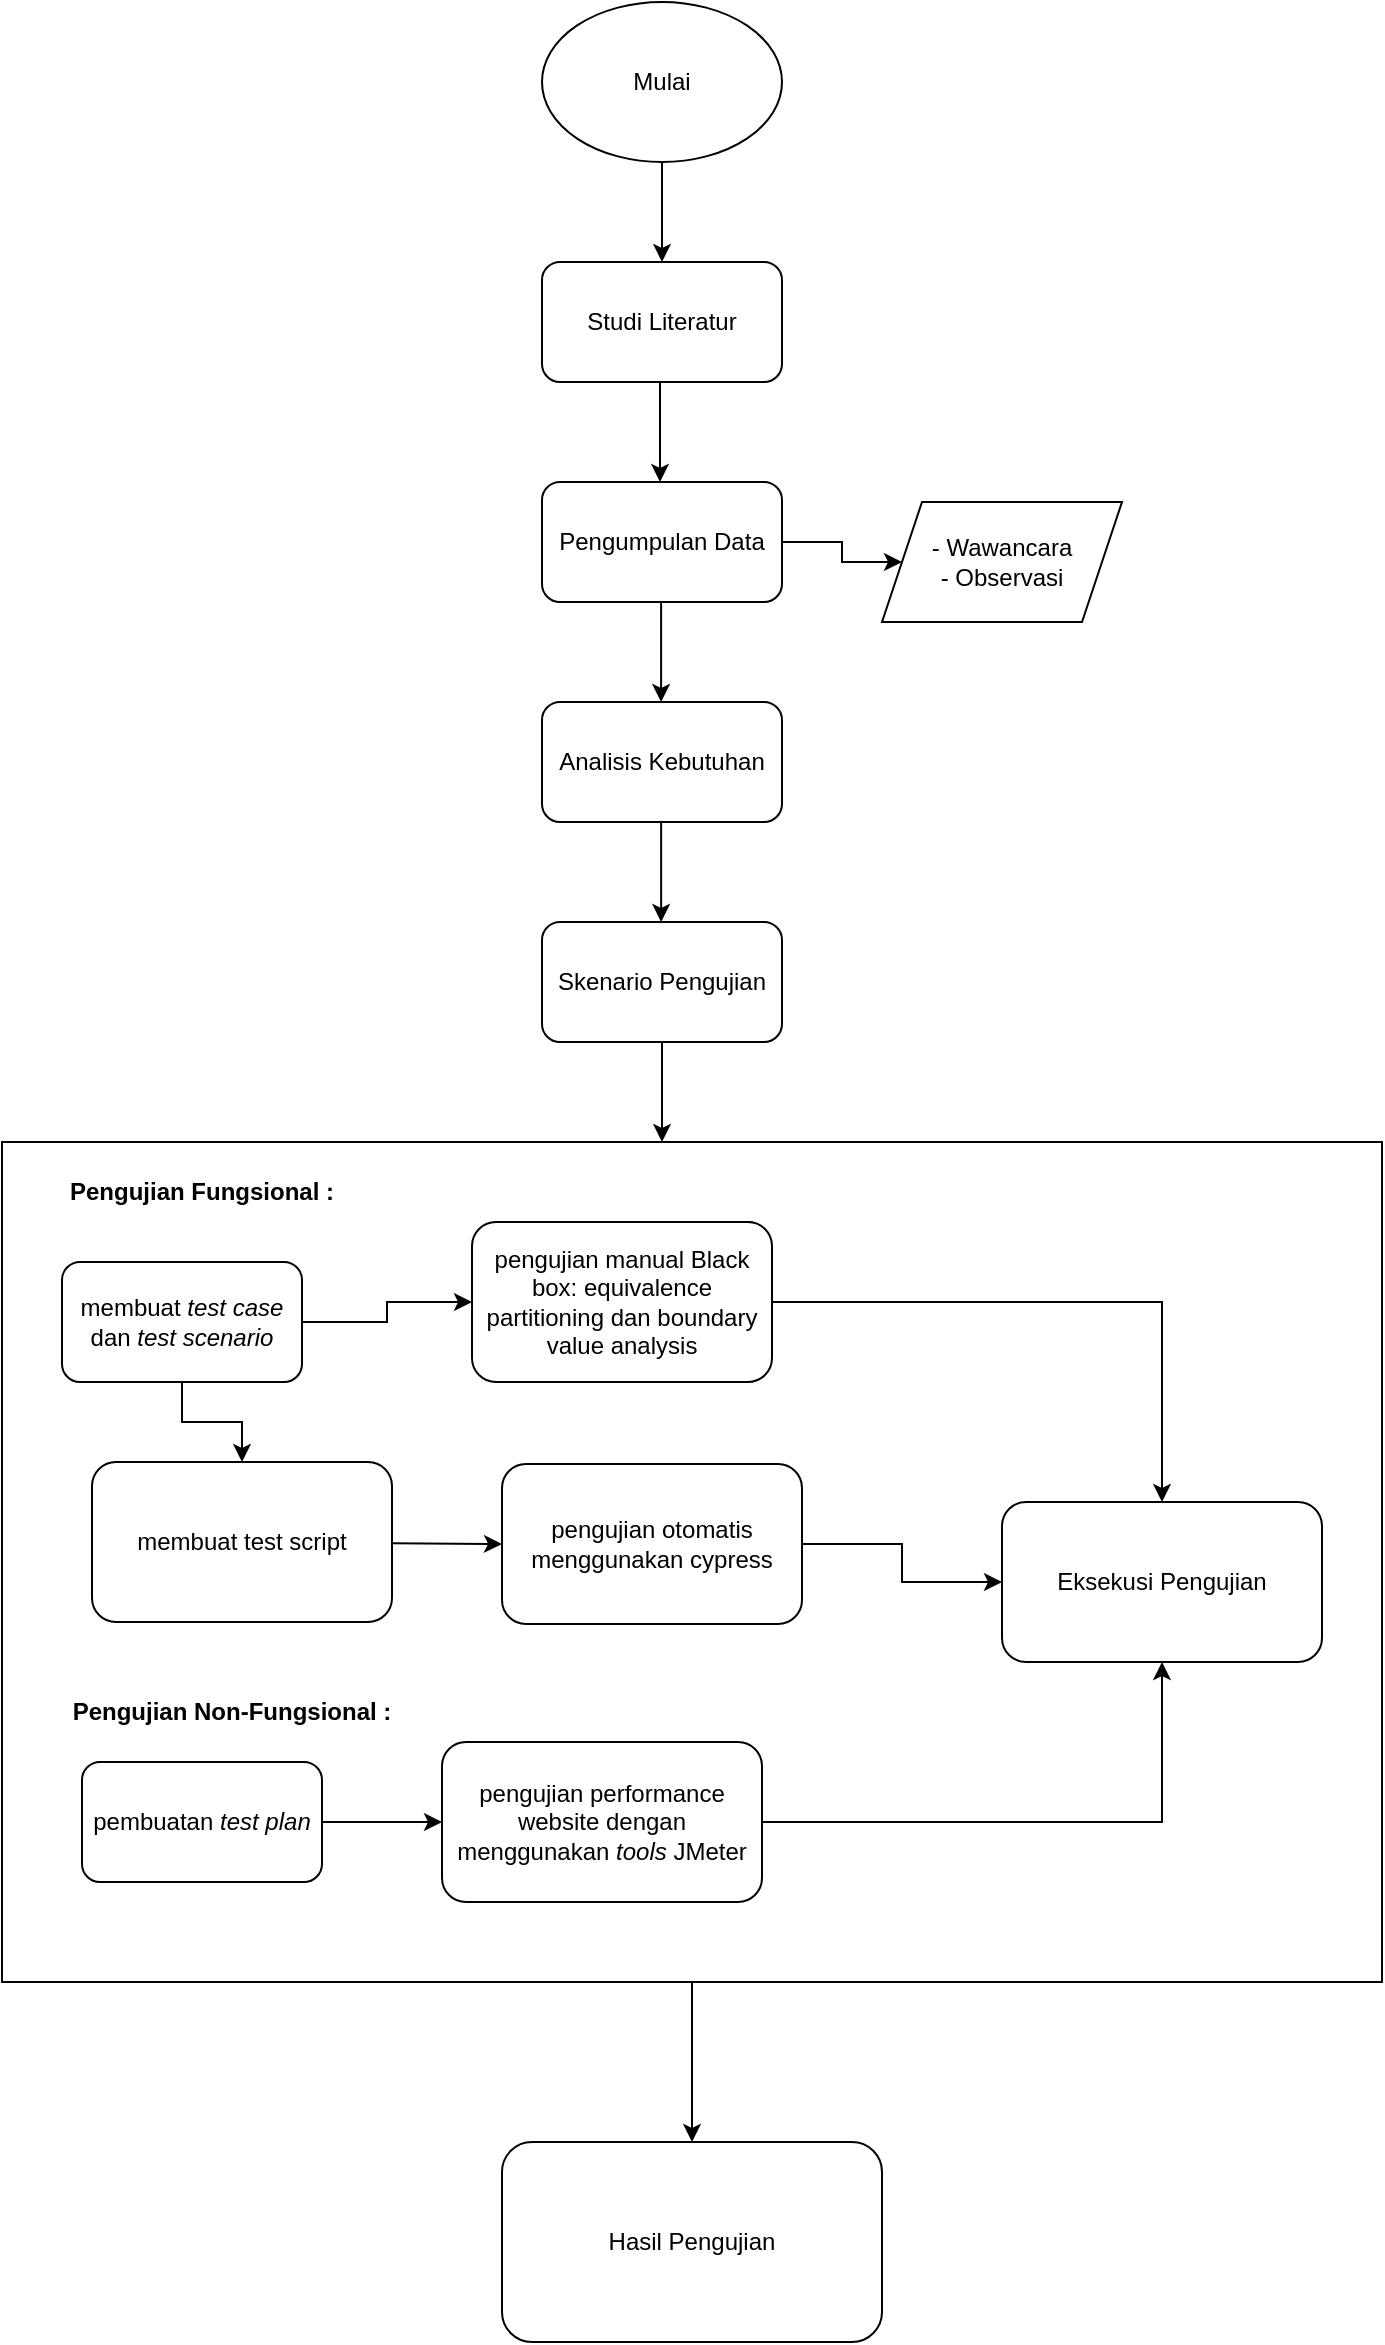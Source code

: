 <mxfile version="24.0.7" type="github">
  <diagram name="Halaman-1" id="v_f0oIieX6nZbfierRjr">
    <mxGraphModel dx="1323" dy="785" grid="1" gridSize="10" guides="1" tooltips="1" connect="1" arrows="1" fold="1" page="1" pageScale="1" pageWidth="827" pageHeight="1169" math="0" shadow="0">
      <root>
        <mxCell id="0" />
        <mxCell id="1" parent="0" />
        <mxCell id="xL1-Z52I6kfTr1i_h-am-1" value="Mulai" style="ellipse;whiteSpace=wrap;html=1;labelBackgroundColor=none;" vertex="1" parent="1">
          <mxGeometry x="340" y="40" width="120" height="80" as="geometry" />
        </mxCell>
        <mxCell id="xL1-Z52I6kfTr1i_h-am-2" value="Pengumpulan Data" style="rounded=1;whiteSpace=wrap;html=1;labelBackgroundColor=none;" vertex="1" parent="1">
          <mxGeometry x="340" y="280" width="120" height="60" as="geometry" />
        </mxCell>
        <mxCell id="xL1-Z52I6kfTr1i_h-am-3" value="" style="endArrow=classic;html=1;rounded=0;labelBackgroundColor=none;fontColor=default;" edge="1" parent="1">
          <mxGeometry width="50" height="50" relative="1" as="geometry">
            <mxPoint x="400" y="120" as="sourcePoint" />
            <mxPoint x="400" y="170" as="targetPoint" />
          </mxGeometry>
        </mxCell>
        <mxCell id="xL1-Z52I6kfTr1i_h-am-4" value="Studi Literatur" style="rounded=1;whiteSpace=wrap;html=1;labelBackgroundColor=none;" vertex="1" parent="1">
          <mxGeometry x="340" y="170" width="120" height="60" as="geometry" />
        </mxCell>
        <mxCell id="xL1-Z52I6kfTr1i_h-am-5" value="" style="endArrow=classic;html=1;rounded=0;labelBackgroundColor=none;fontColor=default;" edge="1" parent="1">
          <mxGeometry width="50" height="50" relative="1" as="geometry">
            <mxPoint x="399" y="230" as="sourcePoint" />
            <mxPoint x="399" y="280" as="targetPoint" />
          </mxGeometry>
        </mxCell>
        <mxCell id="xL1-Z52I6kfTr1i_h-am-9" value="" style="endArrow=classic;html=1;rounded=0;exitX=1;exitY=0.5;exitDx=0;exitDy=0;entryX=0;entryY=0.5;entryDx=0;entryDy=0;labelBackgroundColor=none;fontColor=default;" edge="1" parent="1" source="xL1-Z52I6kfTr1i_h-am-2">
          <mxGeometry width="50" height="50" relative="1" as="geometry">
            <mxPoint x="506" y="300" as="sourcePoint" />
            <mxPoint x="520" y="320" as="targetPoint" />
            <Array as="points">
              <mxPoint x="490" y="310" />
              <mxPoint x="490" y="320" />
            </Array>
          </mxGeometry>
        </mxCell>
        <mxCell id="xL1-Z52I6kfTr1i_h-am-11" value="Analisis Kebutuhan" style="rounded=1;whiteSpace=wrap;html=1;labelBackgroundColor=none;" vertex="1" parent="1">
          <mxGeometry x="340" y="390" width="120" height="60" as="geometry" />
        </mxCell>
        <mxCell id="xL1-Z52I6kfTr1i_h-am-12" value="" style="endArrow=classic;html=1;rounded=0;labelBackgroundColor=none;fontColor=default;" edge="1" parent="1">
          <mxGeometry width="50" height="50" relative="1" as="geometry">
            <mxPoint x="399.55" y="340" as="sourcePoint" />
            <mxPoint x="399.55" y="390" as="targetPoint" />
          </mxGeometry>
        </mxCell>
        <mxCell id="xL1-Z52I6kfTr1i_h-am-13" value="" style="endArrow=classic;html=1;rounded=0;labelBackgroundColor=none;fontColor=default;" edge="1" parent="1">
          <mxGeometry width="50" height="50" relative="1" as="geometry">
            <mxPoint x="399.57" y="450" as="sourcePoint" />
            <mxPoint x="399.57" y="500" as="targetPoint" />
          </mxGeometry>
        </mxCell>
        <mxCell id="xL1-Z52I6kfTr1i_h-am-15" value="Skenario Pengujian" style="rounded=1;whiteSpace=wrap;html=1;labelBackgroundColor=none;" vertex="1" parent="1">
          <mxGeometry x="340" y="500" width="120" height="60" as="geometry" />
        </mxCell>
        <mxCell id="xL1-Z52I6kfTr1i_h-am-16" value="" style="endArrow=classic;html=1;rounded=0;exitX=0.5;exitY=1;exitDx=0;exitDy=0;labelBackgroundColor=none;fontColor=default;" edge="1" parent="1" source="xL1-Z52I6kfTr1i_h-am-15">
          <mxGeometry width="50" height="50" relative="1" as="geometry">
            <mxPoint x="390" y="590" as="sourcePoint" />
            <mxPoint x="400" y="610" as="targetPoint" />
          </mxGeometry>
        </mxCell>
        <mxCell id="xL1-Z52I6kfTr1i_h-am-18" value="" style="rounded=0;whiteSpace=wrap;html=1;" vertex="1" parent="1">
          <mxGeometry x="70" y="610" width="690" height="420" as="geometry" />
        </mxCell>
        <mxCell id="xL1-Z52I6kfTr1i_h-am-31" value="" style="edgeStyle=orthogonalEdgeStyle;rounded=0;orthogonalLoop=1;jettySize=auto;html=1;" edge="1" parent="1" source="xL1-Z52I6kfTr1i_h-am-19" target="xL1-Z52I6kfTr1i_h-am-23">
          <mxGeometry relative="1" as="geometry" />
        </mxCell>
        <mxCell id="xL1-Z52I6kfTr1i_h-am-19" value="membuat &lt;i&gt;test case&lt;/i&gt; dan &lt;i&gt;test scenario&lt;/i&gt;" style="rounded=1;whiteSpace=wrap;html=1;labelBackgroundColor=none;" vertex="1" parent="1">
          <mxGeometry x="100" y="670" width="120" height="60" as="geometry" />
        </mxCell>
        <mxCell id="xL1-Z52I6kfTr1i_h-am-20" value="&lt;b&gt;Pengujian Fungsional :&lt;/b&gt;" style="text;strokeColor=none;align=center;fillColor=none;html=1;verticalAlign=middle;whiteSpace=wrap;rounded=0;" vertex="1" parent="1">
          <mxGeometry x="100" y="620" width="140" height="30" as="geometry" />
        </mxCell>
        <mxCell id="xL1-Z52I6kfTr1i_h-am-21" value="- Wawancara&lt;div&gt;- Observasi&lt;/div&gt;" style="shape=parallelogram;perimeter=parallelogramPerimeter;whiteSpace=wrap;html=1;fixedSize=1;" vertex="1" parent="1">
          <mxGeometry x="510" y="290" width="120" height="60" as="geometry" />
        </mxCell>
        <mxCell id="xL1-Z52I6kfTr1i_h-am-42" style="edgeStyle=orthogonalEdgeStyle;rounded=0;orthogonalLoop=1;jettySize=auto;html=1;" edge="1" parent="1" source="xL1-Z52I6kfTr1i_h-am-23" target="xL1-Z52I6kfTr1i_h-am-39">
          <mxGeometry relative="1" as="geometry" />
        </mxCell>
        <mxCell id="xL1-Z52I6kfTr1i_h-am-23" value="pengujian manual Black box: equivalence partitioning dan boundary value analysis" style="rounded=1;whiteSpace=wrap;html=1;labelBackgroundColor=none;" vertex="1" parent="1">
          <mxGeometry x="305" y="650" width="150" height="80" as="geometry" />
        </mxCell>
        <mxCell id="xL1-Z52I6kfTr1i_h-am-41" style="edgeStyle=orthogonalEdgeStyle;rounded=0;orthogonalLoop=1;jettySize=auto;html=1;exitX=1;exitY=0.5;exitDx=0;exitDy=0;" edge="1" parent="1" source="xL1-Z52I6kfTr1i_h-am-26" target="xL1-Z52I6kfTr1i_h-am-39">
          <mxGeometry relative="1" as="geometry" />
        </mxCell>
        <mxCell id="xL1-Z52I6kfTr1i_h-am-26" value="pengujian otomatis menggunakan cypress" style="rounded=1;whiteSpace=wrap;html=1;labelBackgroundColor=none;" vertex="1" parent="1">
          <mxGeometry x="320" y="771" width="150" height="80" as="geometry" />
        </mxCell>
        <mxCell id="xL1-Z52I6kfTr1i_h-am-27" value="" style="endArrow=classic;html=1;rounded=0;entryX=0.5;entryY=0;entryDx=0;entryDy=0;exitX=0.5;exitY=1;exitDx=0;exitDy=0;" edge="1" parent="1" source="xL1-Z52I6kfTr1i_h-am-19" target="xL1-Z52I6kfTr1i_h-am-28">
          <mxGeometry width="50" height="50" relative="1" as="geometry">
            <mxPoint x="160" y="750" as="sourcePoint" />
            <mxPoint x="300" y="800" as="targetPoint" />
            <Array as="points">
              <mxPoint x="160" y="750" />
              <mxPoint x="190" y="750" />
            </Array>
          </mxGeometry>
        </mxCell>
        <mxCell id="xL1-Z52I6kfTr1i_h-am-28" value="membuat test script" style="rounded=1;whiteSpace=wrap;html=1;labelBackgroundColor=none;" vertex="1" parent="1">
          <mxGeometry x="115" y="770" width="150" height="80" as="geometry" />
        </mxCell>
        <mxCell id="xL1-Z52I6kfTr1i_h-am-29" value="" style="endArrow=classic;html=1;rounded=0;entryX=0;entryY=0.5;entryDx=0;entryDy=0;" edge="1" parent="1" source="xL1-Z52I6kfTr1i_h-am-28" target="xL1-Z52I6kfTr1i_h-am-26">
          <mxGeometry width="50" height="50" relative="1" as="geometry">
            <mxPoint x="360" y="799.47" as="sourcePoint" />
            <mxPoint x="410" y="799.47" as="targetPoint" />
          </mxGeometry>
        </mxCell>
        <mxCell id="xL1-Z52I6kfTr1i_h-am-32" value="pembuatan &lt;i&gt;test plan&lt;/i&gt;" style="rounded=1;whiteSpace=wrap;html=1;labelBackgroundColor=none;" vertex="1" parent="1">
          <mxGeometry x="110" y="920" width="120" height="60" as="geometry" />
        </mxCell>
        <mxCell id="xL1-Z52I6kfTr1i_h-am-43" style="edgeStyle=orthogonalEdgeStyle;rounded=0;orthogonalLoop=1;jettySize=auto;html=1;exitX=1;exitY=0.5;exitDx=0;exitDy=0;" edge="1" parent="1" source="xL1-Z52I6kfTr1i_h-am-33" target="xL1-Z52I6kfTr1i_h-am-39">
          <mxGeometry relative="1" as="geometry" />
        </mxCell>
        <mxCell id="xL1-Z52I6kfTr1i_h-am-33" value="pengujian performance website dengan menggunakan &lt;i&gt;tools &lt;/i&gt;JMeter" style="rounded=1;whiteSpace=wrap;html=1;labelBackgroundColor=none;" vertex="1" parent="1">
          <mxGeometry x="290" y="910" width="160" height="80" as="geometry" />
        </mxCell>
        <mxCell id="xL1-Z52I6kfTr1i_h-am-34" value="" style="endArrow=classic;html=1;rounded=0;exitX=1;exitY=0.5;exitDx=0;exitDy=0;entryX=0;entryY=0.5;entryDx=0;entryDy=0;" edge="1" parent="1" source="xL1-Z52I6kfTr1i_h-am-32" target="xL1-Z52I6kfTr1i_h-am-33">
          <mxGeometry width="50" height="50" relative="1" as="geometry">
            <mxPoint x="240" y="1000" as="sourcePoint" />
            <mxPoint x="270" y="950" as="targetPoint" />
          </mxGeometry>
        </mxCell>
        <mxCell id="xL1-Z52I6kfTr1i_h-am-36" value="&lt;b&gt;Pengujian Non-Fungsional :&lt;/b&gt;" style="text;strokeColor=none;align=center;fillColor=none;html=1;verticalAlign=middle;whiteSpace=wrap;rounded=0;" vertex="1" parent="1">
          <mxGeometry x="100" y="880" width="170" height="30" as="geometry" />
        </mxCell>
        <mxCell id="xL1-Z52I6kfTr1i_h-am-39" value="Eksekusi Pengujian" style="rounded=1;whiteSpace=wrap;html=1;labelBackgroundColor=none;" vertex="1" parent="1">
          <mxGeometry x="570" y="790" width="160" height="80" as="geometry" />
        </mxCell>
        <mxCell id="xL1-Z52I6kfTr1i_h-am-45" value="Hasil Pengujian" style="rounded=1;whiteSpace=wrap;html=1;" vertex="1" parent="1">
          <mxGeometry x="320" y="1110" width="190" height="100" as="geometry" />
        </mxCell>
        <mxCell id="xL1-Z52I6kfTr1i_h-am-46" style="edgeStyle=orthogonalEdgeStyle;rounded=0;orthogonalLoop=1;jettySize=auto;html=1;exitX=0.5;exitY=1;exitDx=0;exitDy=0;entryX=0.5;entryY=0;entryDx=0;entryDy=0;" edge="1" parent="1" source="xL1-Z52I6kfTr1i_h-am-18" target="xL1-Z52I6kfTr1i_h-am-45">
          <mxGeometry relative="1" as="geometry">
            <mxPoint x="415" y="1120" as="targetPoint" />
          </mxGeometry>
        </mxCell>
      </root>
    </mxGraphModel>
  </diagram>
</mxfile>
